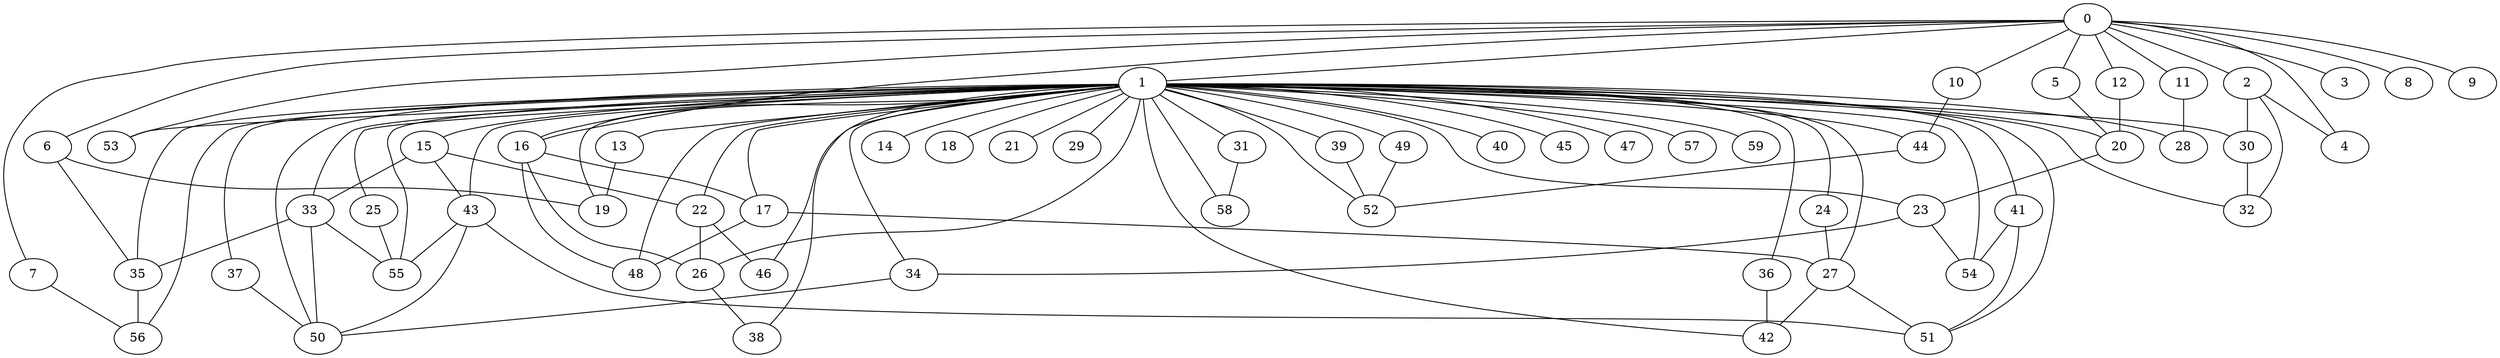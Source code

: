 
graph graphname {
    0 -- 1
0 -- 2
0 -- 3
0 -- 4
0 -- 5
0 -- 6
0 -- 7
0 -- 8
0 -- 9
0 -- 10
0 -- 11
0 -- 12
0 -- 53
0 -- 16
1 -- 13
1 -- 14
1 -- 15
1 -- 16
1 -- 17
1 -- 18
1 -- 19
1 -- 20
1 -- 21
1 -- 22
1 -- 23
1 -- 24
1 -- 25
1 -- 26
1 -- 27
1 -- 28
1 -- 29
1 -- 30
1 -- 31
1 -- 32
1 -- 33
1 -- 34
1 -- 35
1 -- 36
1 -- 37
1 -- 38
1 -- 39
1 -- 40
1 -- 41
1 -- 42
1 -- 43
1 -- 44
1 -- 45
1 -- 46
1 -- 47
1 -- 48
1 -- 49
1 -- 50
1 -- 51
1 -- 52
1 -- 53
1 -- 54
1 -- 55
1 -- 56
1 -- 57
1 -- 58
1 -- 59
2 -- 30
2 -- 32
2 -- 4
5 -- 20
6 -- 35
6 -- 19
7 -- 56
10 -- 44
11 -- 28
12 -- 20
13 -- 19
15 -- 43
15 -- 22
15 -- 33
16 -- 17
16 -- 26
16 -- 48
17 -- 27
17 -- 48
20 -- 23
22 -- 26
22 -- 46
23 -- 54
23 -- 34
24 -- 27
25 -- 55
26 -- 38
27 -- 42
27 -- 51
30 -- 32
31 -- 58
33 -- 55
33 -- 50
33 -- 35
34 -- 50
35 -- 56
36 -- 42
37 -- 50
39 -- 52
41 -- 54
41 -- 51
43 -- 51
43 -- 50
43 -- 55
44 -- 52
49 -- 52

}

